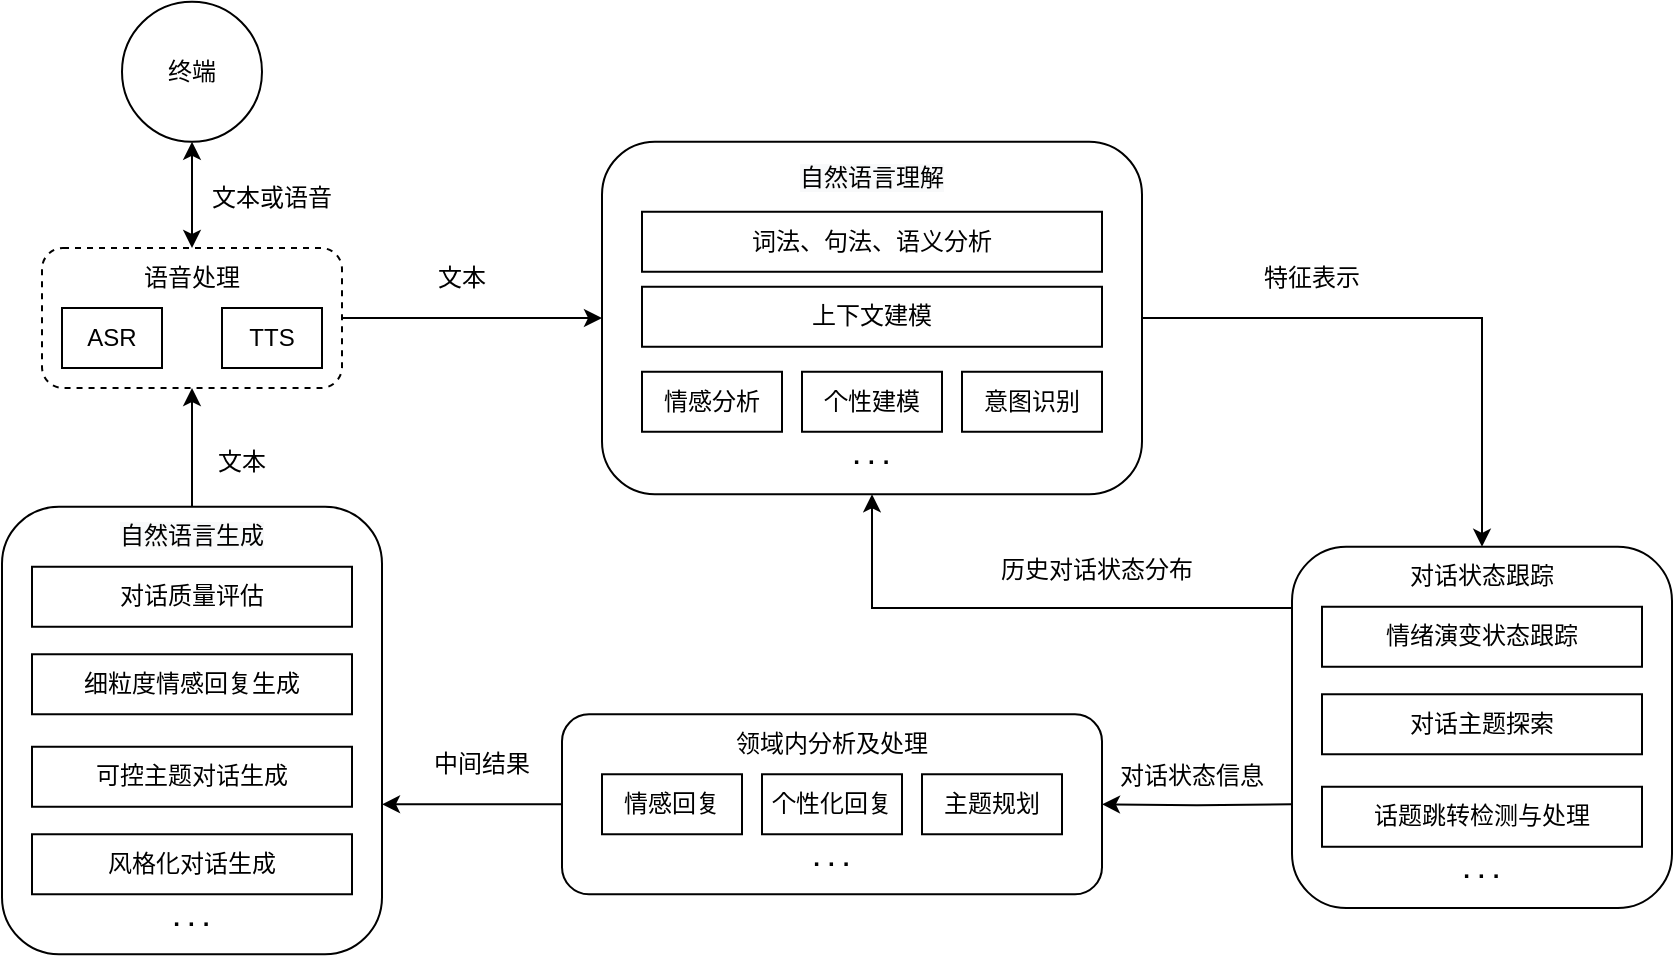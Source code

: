 <mxfile version="15.6.6" type="github"><diagram id="ib28hIZ9QvTedZtL1NSI" name="Page-1"><mxGraphModel dx="2249" dy="762" grid="1" gridSize="10" guides="1" tooltips="1" connect="1" arrows="1" fold="1" page="1" pageScale="1" pageWidth="827" pageHeight="1169" math="0" shadow="0"><root><mxCell id="0"/><mxCell id="1" parent="0"/><mxCell id="ceqcUNr8FenSx55PLJ6z-32" style="edgeStyle=orthogonalEdgeStyle;rounded=0;orthogonalLoop=1;jettySize=auto;html=1;exitX=1;exitY=0.5;exitDx=0;exitDy=0;entryX=0.5;entryY=0;entryDx=0;entryDy=0;labelBackgroundColor=default;fontColor=default;strokeColor=default;" edge="1" parent="1" source="ceqcUNr8FenSx55PLJ6z-1" target="ceqcUNr8FenSx55PLJ6z-30"><mxGeometry relative="1" as="geometry"/></mxCell><mxCell id="ceqcUNr8FenSx55PLJ6z-1" value="" style="rounded=1;whiteSpace=wrap;html=1;fillColor=default;strokeColor=default;fontColor=default;" vertex="1" parent="1"><mxGeometry x="175" y="196.88" width="270" height="176.25" as="geometry"/></mxCell><mxCell id="ceqcUNr8FenSx55PLJ6z-3" value="&lt;span&gt;终端&lt;/span&gt;" style="ellipse;whiteSpace=wrap;html=1;aspect=fixed;fontColor=default;strokeColor=default;fillColor=default;" vertex="1" parent="1"><mxGeometry x="-65" y="126.88" width="70" height="70" as="geometry"/></mxCell><mxCell id="ceqcUNr8FenSx55PLJ6z-19" style="edgeStyle=orthogonalEdgeStyle;rounded=0;orthogonalLoop=1;jettySize=auto;html=1;exitX=1;exitY=0.5;exitDx=0;exitDy=0;entryX=0;entryY=0.5;entryDx=0;entryDy=0;labelBackgroundColor=default;fontColor=default;strokeColor=default;" edge="1" parent="1" source="ceqcUNr8FenSx55PLJ6z-5" target="ceqcUNr8FenSx55PLJ6z-1"><mxGeometry relative="1" as="geometry"/></mxCell><mxCell id="ceqcUNr8FenSx55PLJ6z-5" value="" style="rounded=1;whiteSpace=wrap;html=1;fontColor=default;strokeColor=default;fillColor=default;dashed=1;" vertex="1" parent="1"><mxGeometry x="-105" y="250" width="150" height="70" as="geometry"/></mxCell><mxCell id="ceqcUNr8FenSx55PLJ6z-7" value="ASR" style="rounded=0;whiteSpace=wrap;html=1;fontColor=default;strokeColor=default;fillColor=default;" vertex="1" parent="1"><mxGeometry x="-95" y="280" width="50" height="30" as="geometry"/></mxCell><mxCell id="ceqcUNr8FenSx55PLJ6z-9" value="TTS" style="rounded=0;whiteSpace=wrap;html=1;fontColor=default;strokeColor=default;fillColor=default;" vertex="1" parent="1"><mxGeometry x="-15" y="280" width="50" height="30" as="geometry"/></mxCell><mxCell id="ceqcUNr8FenSx55PLJ6z-16" value="文本或语音" style="text;html=1;strokeColor=none;fillColor=none;align=center;verticalAlign=middle;whiteSpace=wrap;rounded=0;fontColor=default;" vertex="1" parent="1"><mxGeometry x="-30" y="210" width="80" height="30" as="geometry"/></mxCell><mxCell id="ceqcUNr8FenSx55PLJ6z-17" value="" style="endArrow=classic;startArrow=classic;html=1;rounded=0;fontColor=default;entryX=0.5;entryY=1;entryDx=0;entryDy=0;strokeColor=default;labelBackgroundColor=default;exitX=0.5;exitY=0;exitDx=0;exitDy=0;" edge="1" parent="1" source="ceqcUNr8FenSx55PLJ6z-18" target="ceqcUNr8FenSx55PLJ6z-3"><mxGeometry width="50" height="50" relative="1" as="geometry"><mxPoint x="-30" y="240" as="sourcePoint"/><mxPoint x="440" y="150" as="targetPoint"/></mxGeometry></mxCell><mxCell id="ceqcUNr8FenSx55PLJ6z-18" value="语音处理" style="text;html=1;strokeColor=none;fillColor=none;align=center;verticalAlign=middle;whiteSpace=wrap;rounded=0;fontColor=default;" vertex="1" parent="1"><mxGeometry x="-60" y="250" width="60" height="30" as="geometry"/></mxCell><mxCell id="ceqcUNr8FenSx55PLJ6z-20" value="文本" style="text;html=1;strokeColor=none;fillColor=none;align=center;verticalAlign=middle;whiteSpace=wrap;rounded=0;fontColor=default;" vertex="1" parent="1"><mxGeometry x="65" y="250" width="80" height="30" as="geometry"/></mxCell><mxCell id="ceqcUNr8FenSx55PLJ6z-23" value="词法、句法、语义分析" style="rounded=0;whiteSpace=wrap;html=1;fontColor=default;strokeColor=default;fillColor=default;" vertex="1" parent="1"><mxGeometry x="195" y="231.88" width="230" height="30" as="geometry"/></mxCell><mxCell id="ceqcUNr8FenSx55PLJ6z-24" value="情感分析" style="rounded=0;whiteSpace=wrap;html=1;fontColor=default;strokeColor=default;fillColor=default;" vertex="1" parent="1"><mxGeometry x="195" y="311.88" width="70" height="30" as="geometry"/></mxCell><mxCell id="ceqcUNr8FenSx55PLJ6z-25" value="意图识别" style="rounded=0;whiteSpace=wrap;html=1;fontColor=default;strokeColor=default;fillColor=default;" vertex="1" parent="1"><mxGeometry x="355" y="311.88" width="70" height="30" as="geometry"/></mxCell><mxCell id="ceqcUNr8FenSx55PLJ6z-27" value="上下文建模" style="rounded=0;whiteSpace=wrap;html=1;fontColor=default;strokeColor=default;fillColor=default;" vertex="1" parent="1"><mxGeometry x="195" y="269.38" width="230" height="30" as="geometry"/></mxCell><mxCell id="ceqcUNr8FenSx55PLJ6z-28" value="个性建模" style="rounded=0;whiteSpace=wrap;html=1;fontColor=default;strokeColor=default;fillColor=default;" vertex="1" parent="1"><mxGeometry x="275" y="311.88" width="70" height="30" as="geometry"/></mxCell><mxCell id="ceqcUNr8FenSx55PLJ6z-46" style="edgeStyle=orthogonalEdgeStyle;rounded=0;orthogonalLoop=1;jettySize=auto;html=1;exitX=0;exitY=0.25;exitDx=0;exitDy=0;entryX=0.5;entryY=1;entryDx=0;entryDy=0;labelBackgroundColor=default;fontColor=default;strokeColor=default;" edge="1" parent="1" source="ceqcUNr8FenSx55PLJ6z-30" target="ceqcUNr8FenSx55PLJ6z-1"><mxGeometry relative="1" as="geometry"><Array as="points"><mxPoint x="520" y="430"/><mxPoint x="310" y="430"/></Array></mxGeometry></mxCell><mxCell id="ceqcUNr8FenSx55PLJ6z-61" style="edgeStyle=orthogonalEdgeStyle;rounded=0;orthogonalLoop=1;jettySize=auto;html=1;exitX=0;exitY=0.5;exitDx=0;exitDy=0;entryX=1;entryY=0.5;entryDx=0;entryDy=0;labelBackgroundColor=default;fontColor=default;strokeColor=default;" edge="1" parent="1" target="ceqcUNr8FenSx55PLJ6z-38"><mxGeometry relative="1" as="geometry"><mxPoint x="520" y="528.135" as="sourcePoint"/></mxGeometry></mxCell><mxCell id="ceqcUNr8FenSx55PLJ6z-30" value="" style="rounded=1;whiteSpace=wrap;html=1;fontColor=default;strokeColor=default;fillColor=default;" vertex="1" parent="1"><mxGeometry x="520" y="399.38" width="190" height="180.62" as="geometry"/></mxCell><mxCell id="ceqcUNr8FenSx55PLJ6z-33" value="特征表示" style="text;html=1;strokeColor=none;fillColor=none;align=center;verticalAlign=middle;whiteSpace=wrap;rounded=0;fontColor=default;" vertex="1" parent="1"><mxGeometry x="490" y="250" width="80" height="30" as="geometry"/></mxCell><mxCell id="ceqcUNr8FenSx55PLJ6z-35" value="历史对话状态分布" style="text;html=1;strokeColor=none;fillColor=none;align=center;verticalAlign=middle;whiteSpace=wrap;rounded=0;fontColor=default;" vertex="1" parent="1"><mxGeometry x="370" y="396.25" width="105" height="30" as="geometry"/></mxCell><mxCell id="ceqcUNr8FenSx55PLJ6z-37" value="情绪演变状态跟踪" style="rounded=0;whiteSpace=wrap;html=1;fontColor=default;strokeColor=default;fillColor=default;" vertex="1" parent="1"><mxGeometry x="535" y="429.38" width="160" height="30" as="geometry"/></mxCell><mxCell id="ceqcUNr8FenSx55PLJ6z-51" style="edgeStyle=orthogonalEdgeStyle;rounded=0;orthogonalLoop=1;jettySize=auto;html=1;exitX=0;exitY=0.5;exitDx=0;exitDy=0;entryX=1;entryY=0.5;entryDx=0;entryDy=0;labelBackgroundColor=default;fontColor=default;strokeColor=default;" edge="1" parent="1" source="ceqcUNr8FenSx55PLJ6z-38"><mxGeometry relative="1" as="geometry"><mxPoint x="65" y="528.135" as="targetPoint"/></mxGeometry></mxCell><mxCell id="ceqcUNr8FenSx55PLJ6z-38" value="" style="rounded=1;whiteSpace=wrap;html=1;fillColor=default;strokeColor=default;fontColor=default;labelBackgroundColor=default;" vertex="1" parent="1"><mxGeometry x="155" y="483.13" width="270" height="90" as="geometry"/></mxCell><mxCell id="ceqcUNr8FenSx55PLJ6z-40" value="情感回复" style="rounded=0;whiteSpace=wrap;html=1;fontColor=default;strokeColor=default;fillColor=default;labelBackgroundColor=default;" vertex="1" parent="1"><mxGeometry x="175" y="513.13" width="70" height="30" as="geometry"/></mxCell><mxCell id="ceqcUNr8FenSx55PLJ6z-41" value="主题规划" style="rounded=0;whiteSpace=wrap;html=1;fontColor=default;strokeColor=default;fillColor=default;labelBackgroundColor=default;" vertex="1" parent="1"><mxGeometry x="335" y="513.13" width="70" height="30" as="geometry"/></mxCell><mxCell id="ceqcUNr8FenSx55PLJ6z-42" value="个性化回复" style="rounded=0;whiteSpace=wrap;html=1;fontColor=default;strokeColor=default;fillColor=default;labelBackgroundColor=default;" vertex="1" parent="1"><mxGeometry x="255" y="513.13" width="70" height="30" as="geometry"/></mxCell><mxCell id="ceqcUNr8FenSx55PLJ6z-48" value="" style="rounded=1;whiteSpace=wrap;html=1;fontColor=default;strokeColor=default;fillColor=default;" vertex="1" parent="1"><mxGeometry x="-125" y="379.38" width="190" height="223.75" as="geometry"/></mxCell><mxCell id="ceqcUNr8FenSx55PLJ6z-49" value="对话质量评估" style="rounded=0;whiteSpace=wrap;html=1;fontColor=default;strokeColor=default;fillColor=default;" vertex="1" parent="1"><mxGeometry x="-110" y="409.38" width="160" height="30" as="geometry"/></mxCell><mxCell id="ceqcUNr8FenSx55PLJ6z-54" style="edgeStyle=orthogonalEdgeStyle;rounded=0;orthogonalLoop=1;jettySize=auto;html=1;exitX=0.5;exitY=0;exitDx=0;exitDy=0;entryX=0.5;entryY=1;entryDx=0;entryDy=0;labelBackgroundColor=default;fontColor=default;strokeColor=default;" edge="1" parent="1" source="ceqcUNr8FenSx55PLJ6z-53" target="ceqcUNr8FenSx55PLJ6z-5"><mxGeometry relative="1" as="geometry"/></mxCell><mxCell id="ceqcUNr8FenSx55PLJ6z-53" value="&lt;span style=&quot;font-size: 12px ; font-style: normal ; font-weight: 400 ; letter-spacing: normal ; text-align: center ; text-indent: 0px ; text-transform: none ; word-spacing: 0px ; font-family: &amp;quot;helvetica&amp;quot; ; background-color: rgb(248 , 249 , 250) ; display: inline ; float: none&quot;&gt;自然语言生成&lt;/span&gt;" style="text;html=1;strokeColor=none;fillColor=none;align=center;verticalAlign=middle;whiteSpace=wrap;rounded=0;dashed=1;fontColor=default;" vertex="1" parent="1"><mxGeometry x="-100" y="379.38" width="140" height="30" as="geometry"/></mxCell><mxCell id="ceqcUNr8FenSx55PLJ6z-55" value="文本" style="text;html=1;strokeColor=none;fillColor=none;align=center;verticalAlign=middle;whiteSpace=wrap;rounded=0;fontColor=default;" vertex="1" parent="1"><mxGeometry x="-45" y="341.88" width="80" height="30" as="geometry"/></mxCell><mxCell id="ceqcUNr8FenSx55PLJ6z-58" value="&lt;b&gt;· · ·&lt;/b&gt;" style="text;html=1;strokeColor=none;fillColor=none;align=center;verticalAlign=middle;whiteSpace=wrap;rounded=0;fontColor=default;" vertex="1" parent="1"><mxGeometry x="270" y="341.88" width="80" height="30" as="geometry"/></mxCell><mxCell id="ceqcUNr8FenSx55PLJ6z-59" value="&lt;span style=&quot;font-size: 12px ; font-style: normal ; font-weight: 400 ; letter-spacing: normal ; text-align: center ; text-indent: 0px ; text-transform: none ; word-spacing: 0px ; font-family: &amp;#34;helvetica&amp;#34; ; background-color: rgb(248 , 249 , 250) ; display: inline ; float: none&quot;&gt;自然语言理解&lt;/span&gt;" style="text;html=1;strokeColor=none;fillColor=none;align=center;verticalAlign=middle;whiteSpace=wrap;rounded=0;dashed=1;fontColor=default;" vertex="1" parent="1"><mxGeometry x="240" y="200" width="140" height="30" as="geometry"/></mxCell><mxCell id="ceqcUNr8FenSx55PLJ6z-63" value="对话主题探索" style="rounded=0;whiteSpace=wrap;html=1;fontColor=default;strokeColor=default;fillColor=default;" vertex="1" parent="1"><mxGeometry x="535" y="473.13" width="160" height="30" as="geometry"/></mxCell><mxCell id="ceqcUNr8FenSx55PLJ6z-64" value="细粒度情感回复生成" style="rounded=0;whiteSpace=wrap;html=1;fontColor=default;strokeColor=default;fillColor=default;" vertex="1" parent="1"><mxGeometry x="-110" y="453.13" width="160" height="30" as="geometry"/></mxCell><mxCell id="ceqcUNr8FenSx55PLJ6z-65" value="可控主题对话生成" style="rounded=0;whiteSpace=wrap;html=1;fontColor=default;strokeColor=default;fillColor=default;" vertex="1" parent="1"><mxGeometry x="-110" y="499.38" width="160" height="30" as="geometry"/></mxCell><mxCell id="ceqcUNr8FenSx55PLJ6z-67" value="风格化对话生成" style="rounded=0;whiteSpace=wrap;html=1;fontColor=default;strokeColor=default;fillColor=default;" vertex="1" parent="1"><mxGeometry x="-110" y="543.13" width="160" height="30" as="geometry"/></mxCell><mxCell id="ceqcUNr8FenSx55PLJ6z-68" value="&lt;b&gt;· · ·&lt;/b&gt;" style="text;html=1;strokeColor=none;fillColor=none;align=center;verticalAlign=middle;whiteSpace=wrap;rounded=0;fontColor=default;" vertex="1" parent="1"><mxGeometry x="-70" y="573.13" width="80" height="30" as="geometry"/></mxCell><mxCell id="ceqcUNr8FenSx55PLJ6z-69" value="话题跳转检测与处理" style="rounded=0;whiteSpace=wrap;html=1;fontColor=default;strokeColor=default;fillColor=default;" vertex="1" parent="1"><mxGeometry x="535" y="519.38" width="160" height="30" as="geometry"/></mxCell><mxCell id="ceqcUNr8FenSx55PLJ6z-71" value="&lt;b&gt;· · ·&lt;/b&gt;" style="text;html=1;strokeColor=none;fillColor=none;align=center;verticalAlign=middle;whiteSpace=wrap;rounded=0;fontColor=default;" vertex="1" parent="1"><mxGeometry x="575" y="549.38" width="80" height="30" as="geometry"/></mxCell><mxCell id="ceqcUNr8FenSx55PLJ6z-72" value="&lt;span style=&quot;font-family: &amp;quot;helvetica&amp;quot;&quot;&gt;对话状态跟踪&lt;/span&gt;" style="text;html=1;strokeColor=none;fillColor=none;align=center;verticalAlign=middle;whiteSpace=wrap;rounded=0;dashed=1;fontColor=default;" vertex="1" parent="1"><mxGeometry x="545" y="399.38" width="140" height="30" as="geometry"/></mxCell><mxCell id="ceqcUNr8FenSx55PLJ6z-73" value="&lt;span style=&quot;background-color: rgb(255 , 255 , 255)&quot;&gt;对话状态信息&lt;/span&gt;" style="text;html=1;strokeColor=none;fillColor=none;align=center;verticalAlign=middle;whiteSpace=wrap;rounded=0;fontColor=default;" vertex="1" parent="1"><mxGeometry x="430" y="499.38" width="80" height="30" as="geometry"/></mxCell><mxCell id="ceqcUNr8FenSx55PLJ6z-74" value="&lt;span style=&quot;background-color: rgb(255 , 255 , 255)&quot;&gt;中间结果&lt;/span&gt;" style="text;html=1;strokeColor=none;fillColor=none;align=center;verticalAlign=middle;whiteSpace=wrap;rounded=0;fontColor=default;" vertex="1" parent="1"><mxGeometry x="75" y="493.13" width="80" height="30" as="geometry"/></mxCell><mxCell id="ceqcUNr8FenSx55PLJ6z-75" value="&lt;span style=&quot;font-family: &amp;quot;helvetica&amp;quot; ; background-color: rgb(255 , 255 , 255)&quot;&gt;领域内分析及处理&lt;/span&gt;" style="text;html=1;strokeColor=none;fillColor=none;align=center;verticalAlign=middle;whiteSpace=wrap;rounded=0;dashed=1;fontColor=default;" vertex="1" parent="1"><mxGeometry x="220" y="483.13" width="140" height="30" as="geometry"/></mxCell><mxCell id="ceqcUNr8FenSx55PLJ6z-76" value="&lt;b&gt;· · ·&lt;/b&gt;" style="text;html=1;strokeColor=none;fillColor=none;align=center;verticalAlign=middle;whiteSpace=wrap;rounded=0;fontColor=default;" vertex="1" parent="1"><mxGeometry x="250" y="543.13" width="80" height="30" as="geometry"/></mxCell></root></mxGraphModel></diagram></mxfile>